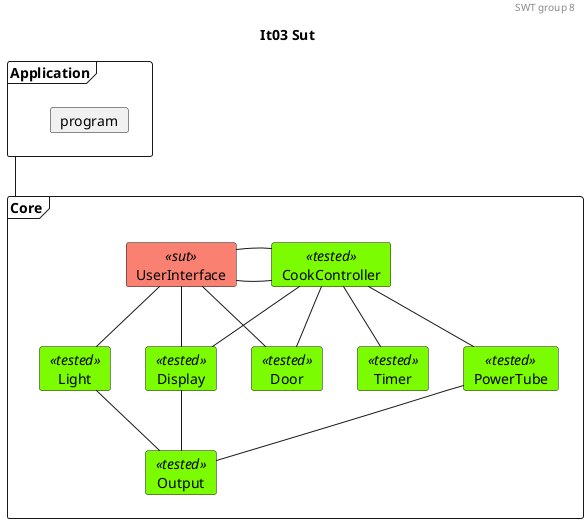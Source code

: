 @startuml

'Testing colors:
skinparam card{
    backgroundColor<<tested>> lawngreen
    backgroundColor<<sut>> salmon
    'backgroundColor<<tested>> gold
}

header SWT group 8
title It03 Sut

frame Application{
    card program
}

frame Core{
    card UserInterface<<sut>>
    card CookController<<tested>>

    card Door<<tested>>
    card Light<<tested>>
    card Timer<<tested>>
    card PowerTube<<tested>>
    card Display<<tested>>
    card Output<<tested>>
}

'Relations projects
' 0. to 1.
Application -- Core

'Relations CookController:
'1.
CookController - UserInterface
'1. to 2.
CookController -- Door
CookController -- Timer
CookController -- PowerTube
CookController -- Display

'Relations UserInterface:
'1.
UserInterface - CookController
'1. to 2.
UserInterface -- Light
UserInterface -- Door
UserInterface -- Display

' Relations 2. to 3.
Light -- Output
Display -- Output
PowerTube -- Output



@enduml